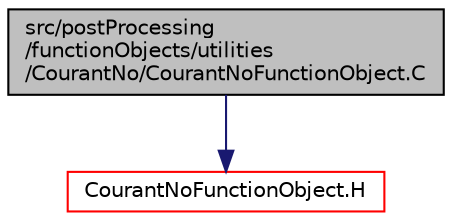 digraph "src/postProcessing/functionObjects/utilities/CourantNo/CourantNoFunctionObject.C"
{
  bgcolor="transparent";
  edge [fontname="Helvetica",fontsize="10",labelfontname="Helvetica",labelfontsize="10"];
  node [fontname="Helvetica",fontsize="10",shape=record];
  Node1 [label="src/postProcessing\l/functionObjects/utilities\l/CourantNo/CourantNoFunctionObject.C",height=0.2,width=0.4,color="black", fillcolor="grey75", style="filled", fontcolor="black"];
  Node1 -> Node2 [color="midnightblue",fontsize="10",style="solid",fontname="Helvetica"];
  Node2 [label="CourantNoFunctionObject.H",height=0.2,width=0.4,color="red",URL="$a09481.html"];
}
